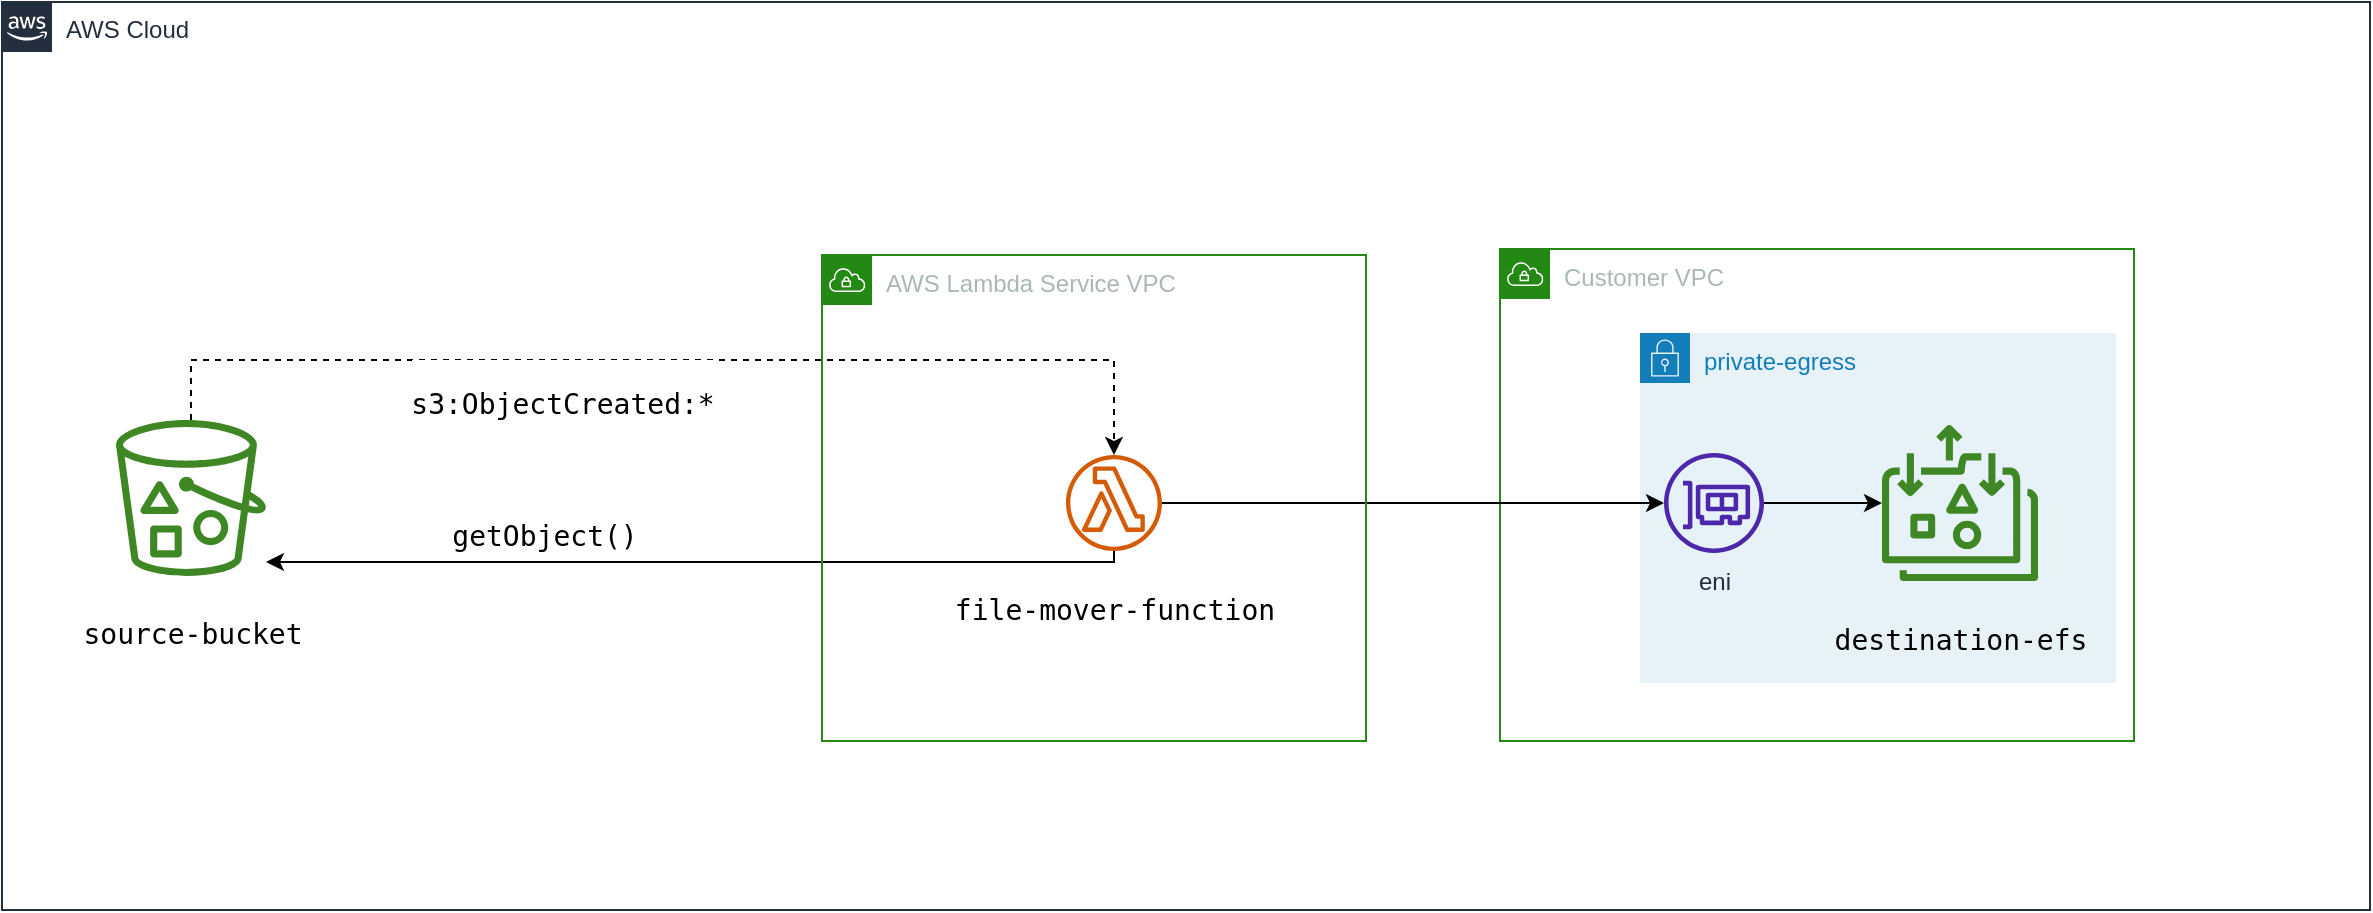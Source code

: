 <mxfile version="20.8.16" type="device" pages="2"><diagram name="aws-s3-to-efs-via-lambda" id="ckItVp2jrF1gHrmOOvy5"><mxGraphModel dx="2322" dy="793" grid="0" gridSize="10" guides="1" tooltips="1" connect="1" arrows="1" fold="1" page="0" pageScale="1" pageWidth="850" pageHeight="1100" math="0" shadow="0"><root><mxCell id="0"/><mxCell id="1" parent="0"/><mxCell id="smXsDPWXh_MWte_BCuAd-7" value="AWS Cloud" style="points=[[0,0],[0.25,0],[0.5,0],[0.75,0],[1,0],[1,0.25],[1,0.5],[1,0.75],[1,1],[0.75,1],[0.5,1],[0.25,1],[0,1],[0,0.75],[0,0.5],[0,0.25]];outlineConnect=0;gradientColor=none;html=1;whiteSpace=wrap;fontSize=12;fontStyle=0;container=1;pointerEvents=0;collapsible=0;recursiveResize=0;shape=mxgraph.aws4.group;grIcon=mxgraph.aws4.group_aws_cloud_alt;strokeColor=#232F3E;fillColor=none;verticalAlign=top;align=left;spacingLeft=30;fontColor=#232F3E;dashed=0;" vertex="1" parent="1"><mxGeometry x="-884" y="47" width="1184" height="454" as="geometry"/></mxCell><mxCell id="smXsDPWXh_MWte_BCuAd-12" style="edgeStyle=orthogonalEdgeStyle;rounded=0;orthogonalLoop=1;jettySize=auto;html=1;fontColor=default;dashed=1;" edge="1" parent="smXsDPWXh_MWte_BCuAd-7" source="smXsDPWXh_MWte_BCuAd-6" target="smXsDPWXh_MWte_BCuAd-11"><mxGeometry relative="1" as="geometry"><Array as="points"><mxPoint x="94" y="179"/><mxPoint x="556" y="179"/></Array></mxGeometry></mxCell><mxCell id="smXsDPWXh_MWte_BCuAd-15" value="&lt;div style=&quot;font-family: &amp;quot;JetBrains Mono&amp;quot;, monospace; font-size: 10.5pt;&quot;&gt;&lt;pre&gt;s3:ObjectCreated:*&lt;/pre&gt;&lt;/div&gt;" style="edgeLabel;html=1;align=center;verticalAlign=middle;resizable=0;points=[];fontColor=default;labelBackgroundColor=default;" vertex="1" connectable="0" parent="smXsDPWXh_MWte_BCuAd-12"><mxGeometry x="-0.218" relative="1" as="geometry"><mxPoint x="5" y="22" as="offset"/></mxGeometry></mxCell><mxCell id="smXsDPWXh_MWte_BCuAd-6" value="&lt;div style=&quot;font-family: &amp;quot;JetBrains Mono&amp;quot;, monospace; font-size: 10.5pt;&quot;&gt;&lt;pre&gt;source-bucket&lt;/pre&gt;&lt;/div&gt;" style="sketch=0;outlineConnect=0;fontColor=default;gradientColor=none;fillColor=#3F8624;strokeColor=none;dashed=1;verticalLabelPosition=bottom;verticalAlign=top;align=center;html=1;fontSize=12;fontStyle=0;aspect=fixed;pointerEvents=1;shape=mxgraph.aws4.bucket_with_objects;labelBackgroundColor=default;" vertex="1" parent="smXsDPWXh_MWte_BCuAd-7"><mxGeometry x="57" y="209" width="75" height="78" as="geometry"/></mxCell><mxCell id="smXsDPWXh_MWte_BCuAd-1" value="Customer VPC" style="points=[[0,0],[0.25,0],[0.5,0],[0.75,0],[1,0],[1,0.25],[1,0.5],[1,0.75],[1,1],[0.75,1],[0.5,1],[0.25,1],[0,1],[0,0.75],[0,0.5],[0,0.25]];outlineConnect=0;gradientColor=none;html=1;whiteSpace=wrap;fontSize=12;fontStyle=0;container=1;pointerEvents=0;collapsible=0;recursiveResize=0;shape=mxgraph.aws4.group;grIcon=mxgraph.aws4.group_vpc;strokeColor=#248814;fillColor=none;verticalAlign=top;align=left;spacingLeft=30;fontColor=#AAB7B8;dashed=0;" vertex="1" parent="smXsDPWXh_MWte_BCuAd-7"><mxGeometry x="749" y="123.5" width="317" height="246" as="geometry"/></mxCell><mxCell id="smXsDPWXh_MWte_BCuAd-3" value="private-egress&amp;nbsp;" style="points=[[0,0],[0.25,0],[0.5,0],[0.75,0],[1,0],[1,0.25],[1,0.5],[1,0.75],[1,1],[0.75,1],[0.5,1],[0.25,1],[0,1],[0,0.75],[0,0.5],[0,0.25]];outlineConnect=0;gradientColor=none;html=1;whiteSpace=wrap;fontSize=12;fontStyle=0;container=1;pointerEvents=0;collapsible=0;recursiveResize=0;shape=mxgraph.aws4.group;grIcon=mxgraph.aws4.group_security_group;grStroke=0;strokeColor=#147EBA;fillColor=#E6F2F8;verticalAlign=top;align=left;spacingLeft=30;fontColor=#147EBA;dashed=0;" vertex="1" parent="smXsDPWXh_MWte_BCuAd-1"><mxGeometry x="70" y="42" width="238" height="175" as="geometry"/></mxCell><mxCell id="smXsDPWXh_MWte_BCuAd-5" value="&lt;div style=&quot;font-family: &amp;quot;JetBrains Mono&amp;quot;, monospace; font-size: 10.5pt;&quot;&gt;&lt;pre&gt;destination-efs&lt;/pre&gt;&lt;/div&gt;" style="sketch=0;outlineConnect=0;fontColor=default;gradientColor=none;fillColor=#3F8624;strokeColor=none;dashed=0;verticalLabelPosition=bottom;verticalAlign=top;align=center;html=1;fontSize=12;fontStyle=0;aspect=fixed;pointerEvents=1;shape=mxgraph.aws4.elastic_file_system_standard;labelBackgroundColor=none;" vertex="1" parent="smXsDPWXh_MWte_BCuAd-3"><mxGeometry x="121" y="46" width="78" height="78" as="geometry"/></mxCell><mxCell id="smXsDPWXh_MWte_BCuAd-14" style="edgeStyle=orthogonalEdgeStyle;rounded=0;orthogonalLoop=1;jettySize=auto;html=1;fontColor=default;" edge="1" parent="smXsDPWXh_MWte_BCuAd-3" source="smXsDPWXh_MWte_BCuAd-10" target="smXsDPWXh_MWte_BCuAd-5"><mxGeometry relative="1" as="geometry"/></mxCell><mxCell id="smXsDPWXh_MWte_BCuAd-10" value="eni" style="sketch=0;outlineConnect=0;fontColor=#232F3E;gradientColor=none;fillColor=#4D27AA;strokeColor=none;dashed=0;verticalLabelPosition=bottom;verticalAlign=top;align=center;html=1;fontSize=12;fontStyle=0;aspect=fixed;pointerEvents=1;shape=mxgraph.aws4.elastic_network_interface;labelBackgroundColor=none;" vertex="1" parent="smXsDPWXh_MWte_BCuAd-3"><mxGeometry x="12" y="60" width="50" height="50" as="geometry"/></mxCell><mxCell id="smXsDPWXh_MWte_BCuAd-13" style="edgeStyle=orthogonalEdgeStyle;rounded=0;orthogonalLoop=1;jettySize=auto;html=1;fontColor=default;" edge="1" parent="smXsDPWXh_MWte_BCuAd-7" source="smXsDPWXh_MWte_BCuAd-11" target="smXsDPWXh_MWte_BCuAd-10"><mxGeometry relative="1" as="geometry"/></mxCell><mxCell id="smXsDPWXh_MWte_BCuAd-16" style="edgeStyle=orthogonalEdgeStyle;rounded=0;orthogonalLoop=1;jettySize=auto;html=1;fontColor=default;" edge="1" parent="smXsDPWXh_MWte_BCuAd-7" source="smXsDPWXh_MWte_BCuAd-11" target="smXsDPWXh_MWte_BCuAd-6"><mxGeometry relative="1" as="geometry"><Array as="points"><mxPoint x="556" y="280"/></Array></mxGeometry></mxCell><mxCell id="smXsDPWXh_MWte_BCuAd-17" value="&lt;div style=&quot;font-family: &amp;quot;JetBrains Mono&amp;quot;, monospace; font-size: 10.5pt;&quot;&gt;&lt;pre&gt;getObject()&lt;/pre&gt;&lt;/div&gt;" style="edgeLabel;html=1;align=center;verticalAlign=middle;resizable=0;points=[];fontColor=default;labelBackgroundColor=none;" vertex="1" connectable="0" parent="smXsDPWXh_MWte_BCuAd-16"><mxGeometry x="0.282" y="2" relative="1" as="geometry"><mxPoint x="-15" y="-15" as="offset"/></mxGeometry></mxCell><mxCell id="TQsJEO_72nxXpTHiSJqJ-6" value="AWS Lambda Service VPC" style="points=[[0,0],[0.25,0],[0.5,0],[0.75,0],[1,0],[1,0.25],[1,0.5],[1,0.75],[1,1],[0.75,1],[0.5,1],[0.25,1],[0,1],[0,0.75],[0,0.5],[0,0.25]];outlineConnect=0;gradientColor=none;html=1;whiteSpace=wrap;fontSize=12;fontStyle=0;container=1;pointerEvents=0;collapsible=0;recursiveResize=0;shape=mxgraph.aws4.group;grIcon=mxgraph.aws4.group_vpc;strokeColor=#248814;fillColor=none;verticalAlign=top;align=left;spacingLeft=30;fontColor=#AAB7B8;dashed=0;labelBackgroundColor=none;" vertex="1" parent="smXsDPWXh_MWte_BCuAd-7"><mxGeometry x="410" y="126.5" width="272" height="243" as="geometry"/></mxCell><mxCell id="smXsDPWXh_MWte_BCuAd-11" value="&lt;div style=&quot;font-family: &amp;quot;JetBrains Mono&amp;quot;, monospace; font-size: 10.5pt;&quot;&gt;&lt;pre&gt;file-mover-function&lt;/pre&gt;&lt;/div&gt;" style="sketch=0;outlineConnect=0;fontColor=default;gradientColor=none;fillColor=#D45B07;strokeColor=none;dashed=0;verticalLabelPosition=bottom;verticalAlign=top;align=center;html=1;fontSize=12;fontStyle=0;aspect=fixed;pointerEvents=1;shape=mxgraph.aws4.lambda_function;labelBackgroundColor=none;" vertex="1" parent="TQsJEO_72nxXpTHiSJqJ-6"><mxGeometry x="122" y="100" width="48" height="48" as="geometry"/></mxCell></root></mxGraphModel></diagram><diagram id="Mi8Sfn2NncXidrsRxcEH" name="Page-2"><mxGraphModel dx="954" dy="674" grid="0" gridSize="10" guides="1" tooltips="1" connect="1" arrows="1" fold="1" page="0" pageScale="1" pageWidth="850" pageHeight="1100" math="0" shadow="0"><root><mxCell id="0"/><mxCell id="1" parent="0"/></root></mxGraphModel></diagram></mxfile>
